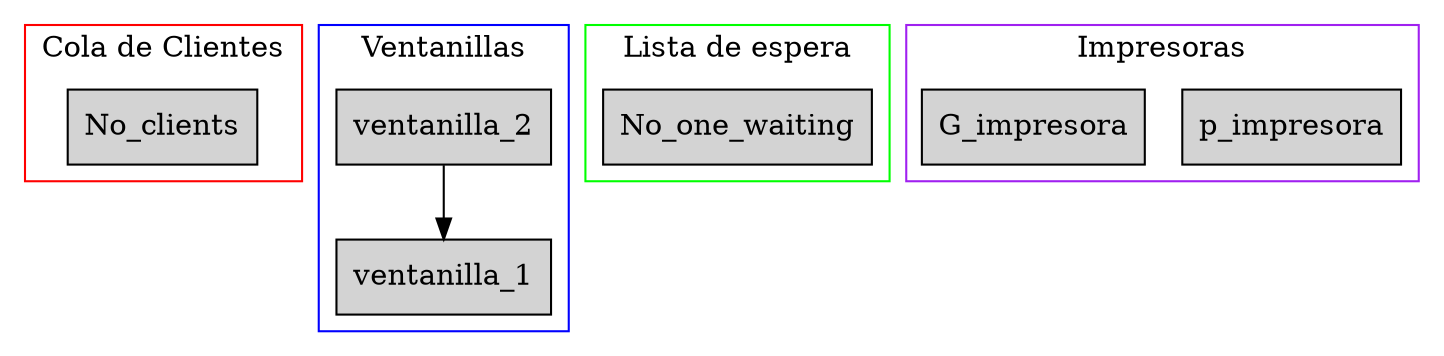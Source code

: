  digraph G{
 subgraph cluster_0{
 node [style=filled, shape=box];
 No_clients;
 label="Cola de Clientes";
 color=red;
 }
 subgraph cluster_1{
 node [style=filled, shape=box];
 ventanilla_2     -> ventanilla_1    ;
 label="Ventanillas";
 color=blue;
 }
 subgraph cluster_2{
 node [style=filled, shape=box];
 rank=same{
 No_one_waiting;
 };
 label="Lista de espera";
 color=green;
 }
 subgraph cluster_3{
 node [style=filled, shape=box];
 p_impresora;
 label="Impresoras";
 color=purple;
 }
 subgraph cluster_3{
 node [style=filled, shape=box];
 G_impresora;
 label="Impresoras";
 color=purple;
 }
 }
